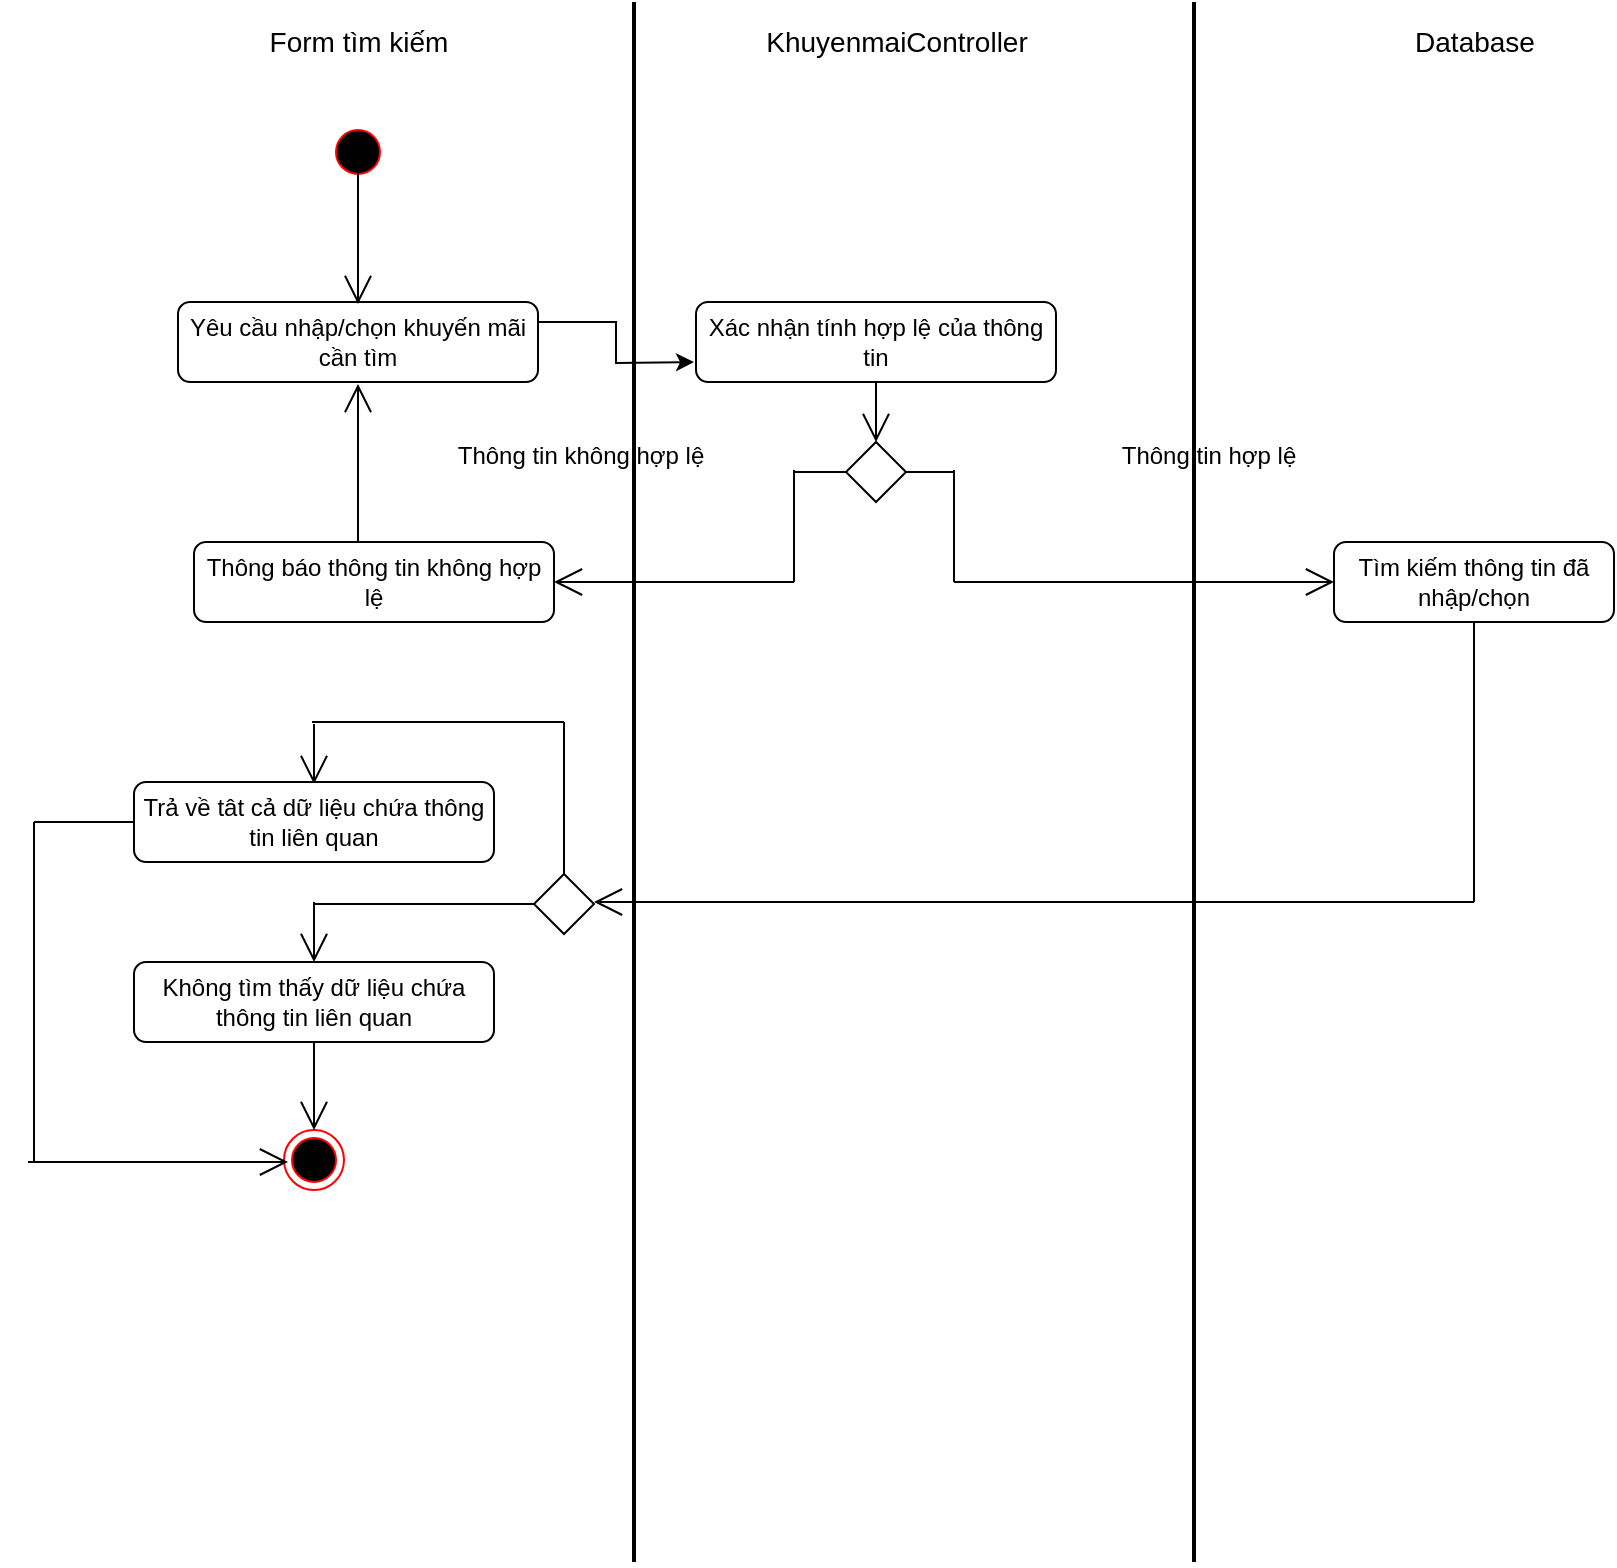 <mxfile version="13.10.6" type="device"><diagram id="kgpKYQtTHZ0yAKxKKP6v" name="Page-1"><mxGraphModel dx="1038" dy="580" grid="1" gridSize="10" guides="1" tooltips="1" connect="1" arrows="1" fold="1" page="1" pageScale="1" pageWidth="850" pageHeight="1100" math="0" shadow="0"><root><mxCell id="0"/><mxCell id="1" parent="0"/><mxCell id="geUjDzyODeVVElR8EI_M-2" value="" style="ellipse;html=1;shape=startState;fillColor=#000000;strokeColor=#ff0000;" parent="1" vertex="1"><mxGeometry x="167" y="130" width="30" height="30" as="geometry"/></mxCell><mxCell id="geUjDzyODeVVElR8EI_M-8" value="" style="endArrow=none;html=1;strokeWidth=2;" parent="1" edge="1"><mxGeometry width="50" height="50" relative="1" as="geometry"><mxPoint x="320" y="850" as="sourcePoint"/><mxPoint x="320" y="70" as="targetPoint"/></mxGeometry></mxCell><mxCell id="geUjDzyODeVVElR8EI_M-9" value="" style="endArrow=none;html=1;strokeWidth=2;" parent="1" edge="1"><mxGeometry width="50" height="50" relative="1" as="geometry"><mxPoint x="600" y="850" as="sourcePoint"/><mxPoint x="600" y="70" as="targetPoint"/></mxGeometry></mxCell><mxCell id="vnWvoLKCVPe496X-5T6t-5" style="edgeStyle=orthogonalEdgeStyle;rounded=0;orthogonalLoop=1;jettySize=auto;html=1;exitX=1;exitY=0.25;exitDx=0;exitDy=0;" parent="1" source="geUjDzyODeVVElR8EI_M-16" edge="1"><mxGeometry relative="1" as="geometry"><mxPoint x="350" y="250" as="targetPoint"/></mxGeometry></mxCell><mxCell id="geUjDzyODeVVElR8EI_M-16" value="Yêu cầu nhập/chọn khuyến mãi cần tìm" style="rounded=1;whiteSpace=wrap;html=1;strokeWidth=1;" parent="1" vertex="1"><mxGeometry x="92" y="220" width="180" height="40" as="geometry"/></mxCell><mxCell id="geUjDzyODeVVElR8EI_M-1" value="" style="ellipse;html=1;shape=endState;fillColor=#000000;strokeColor=#ff0000;" parent="1" vertex="1"><mxGeometry x="145" y="634" width="30" height="30" as="geometry"/></mxCell><mxCell id="geUjDzyODeVVElR8EI_M-76" value="&lt;font style=&quot;font-size: 14px&quot;&gt;Database&lt;/font&gt;" style="text;html=1;align=center;verticalAlign=middle;resizable=0;points=[];autosize=1;" parent="1" vertex="1"><mxGeometry x="700" y="80" width="80" height="20" as="geometry"/></mxCell><mxCell id="geUjDzyODeVVElR8EI_M-77" value="&lt;span style=&quot;font-size: 14px&quot;&gt;KhuyenmaiController&lt;/span&gt;" style="text;html=1;align=center;verticalAlign=middle;resizable=0;points=[];autosize=1;" parent="1" vertex="1"><mxGeometry x="376" y="80" width="150" height="20" as="geometry"/></mxCell><mxCell id="geUjDzyODeVVElR8EI_M-78" value="&lt;font style=&quot;font-size: 14px&quot;&gt;Form tìm kiếm&lt;/font&gt;" style="text;html=1;align=center;verticalAlign=middle;resizable=0;points=[];autosize=1;" parent="1" vertex="1"><mxGeometry x="127" y="80" width="110" height="20" as="geometry"/></mxCell><mxCell id="vnWvoLKCVPe496X-5T6t-2" value="" style="endArrow=open;endFill=1;endSize=12;html=1;" parent="1" edge="1"><mxGeometry width="160" relative="1" as="geometry"><mxPoint x="182" y="151" as="sourcePoint"/><mxPoint x="182" y="221" as="targetPoint"/></mxGeometry></mxCell><mxCell id="vnWvoLKCVPe496X-5T6t-3" value="Xác nhận tính hợp lệ của thông tin" style="rounded=1;whiteSpace=wrap;html=1;strokeWidth=1;" parent="1" vertex="1"><mxGeometry x="351" y="220" width="180" height="40" as="geometry"/></mxCell><mxCell id="vnWvoLKCVPe496X-5T6t-6" value="" style="endArrow=open;endFill=1;endSize=12;html=1;exitX=0.5;exitY=1;exitDx=0;exitDy=0;" parent="1" source="vnWvoLKCVPe496X-5T6t-3" edge="1"><mxGeometry width="160" relative="1" as="geometry"><mxPoint x="440" y="270" as="sourcePoint"/><mxPoint x="441" y="290" as="targetPoint"/></mxGeometry></mxCell><mxCell id="vnWvoLKCVPe496X-5T6t-7" value="" style="rhombus;" parent="1" vertex="1"><mxGeometry x="426" y="290" width="30" height="30" as="geometry"/></mxCell><mxCell id="vnWvoLKCVPe496X-5T6t-8" value="" style="endArrow=none;html=1;entryX=0;entryY=0.5;entryDx=0;entryDy=0;" parent="1" target="vnWvoLKCVPe496X-5T6t-7" edge="1"><mxGeometry width="50" height="50" relative="1" as="geometry"><mxPoint x="400" y="305" as="sourcePoint"/><mxPoint x="450" y="330" as="targetPoint"/></mxGeometry></mxCell><mxCell id="vnWvoLKCVPe496X-5T6t-9" value="" style="endArrow=none;html=1;exitX=1;exitY=0.5;exitDx=0;exitDy=0;" parent="1" source="vnWvoLKCVPe496X-5T6t-7" edge="1"><mxGeometry width="50" height="50" relative="1" as="geometry"><mxPoint x="510" y="310" as="sourcePoint"/><mxPoint x="480" y="305" as="targetPoint"/></mxGeometry></mxCell><mxCell id="vnWvoLKCVPe496X-5T6t-10" value="" style="endArrow=none;html=1;" parent="1" edge="1"><mxGeometry width="50" height="50" relative="1" as="geometry"><mxPoint x="400" y="360" as="sourcePoint"/><mxPoint x="400" y="304" as="targetPoint"/></mxGeometry></mxCell><mxCell id="vnWvoLKCVPe496X-5T6t-11" value="" style="endArrow=none;html=1;" parent="1" edge="1"><mxGeometry width="50" height="50" relative="1" as="geometry"><mxPoint x="480" y="360" as="sourcePoint"/><mxPoint x="480" y="304" as="targetPoint"/></mxGeometry></mxCell><mxCell id="vnWvoLKCVPe496X-5T6t-12" value="" style="endArrow=open;endFill=1;endSize=12;html=1;" parent="1" edge="1"><mxGeometry width="160" relative="1" as="geometry"><mxPoint x="400" y="360" as="sourcePoint"/><mxPoint x="280" y="360" as="targetPoint"/></mxGeometry></mxCell><mxCell id="vnWvoLKCVPe496X-5T6t-13" value="" style="endArrow=open;endFill=1;endSize=12;html=1;" parent="1" edge="1"><mxGeometry width="160" relative="1" as="geometry"><mxPoint x="480" y="360" as="sourcePoint"/><mxPoint x="670" y="360" as="targetPoint"/></mxGeometry></mxCell><mxCell id="vnWvoLKCVPe496X-5T6t-15" value="Tìm kiếm thông tin đã nhập/chọn" style="rounded=1;whiteSpace=wrap;html=1;strokeWidth=1;" parent="1" vertex="1"><mxGeometry x="670" y="340" width="140" height="40" as="geometry"/></mxCell><mxCell id="vnWvoLKCVPe496X-5T6t-16" value="Thông báo thông tin không hợp lệ" style="rounded=1;whiteSpace=wrap;html=1;strokeWidth=1;" parent="1" vertex="1"><mxGeometry x="100" y="340" width="180" height="40" as="geometry"/></mxCell><mxCell id="vnWvoLKCVPe496X-5T6t-17" value="" style="endArrow=open;endFill=1;endSize=12;html=1;" parent="1" edge="1"><mxGeometry width="160" relative="1" as="geometry"><mxPoint x="182" y="340" as="sourcePoint"/><mxPoint x="182" y="261" as="targetPoint"/></mxGeometry></mxCell><mxCell id="vnWvoLKCVPe496X-5T6t-18" value="Thông tin không hợp lệ" style="text;html=1;align=center;verticalAlign=middle;resizable=0;points=[];autosize=1;" parent="1" vertex="1"><mxGeometry x="223" y="287" width="140" height="20" as="geometry"/></mxCell><mxCell id="vnWvoLKCVPe496X-5T6t-19" value="Thông tin hợp lệ" style="text;html=1;align=center;verticalAlign=middle;resizable=0;points=[];autosize=1;" parent="1" vertex="1"><mxGeometry x="557" y="287" width="100" height="20" as="geometry"/></mxCell><mxCell id="vnWvoLKCVPe496X-5T6t-21" value="" style="endArrow=none;html=1;entryX=0.5;entryY=1;entryDx=0;entryDy=0;" parent="1" target="vnWvoLKCVPe496X-5T6t-15" edge="1"><mxGeometry width="50" height="50" relative="1" as="geometry"><mxPoint x="740" y="520" as="sourcePoint"/><mxPoint x="760" y="460" as="targetPoint"/></mxGeometry></mxCell><mxCell id="vnWvoLKCVPe496X-5T6t-22" value="" style="endArrow=open;endFill=1;endSize=12;html=1;" parent="1" edge="1"><mxGeometry width="160" relative="1" as="geometry"><mxPoint x="740" y="520" as="sourcePoint"/><mxPoint x="300" y="520" as="targetPoint"/></mxGeometry></mxCell><mxCell id="vnWvoLKCVPe496X-5T6t-23" value="" style="rhombus;" parent="1" vertex="1"><mxGeometry x="270" y="506" width="30" height="30" as="geometry"/></mxCell><mxCell id="vnWvoLKCVPe496X-5T6t-25" value="" style="endArrow=none;html=1;exitX=0.5;exitY=0;exitDx=0;exitDy=0;" parent="1" edge="1"><mxGeometry width="50" height="50" relative="1" as="geometry"><mxPoint x="285" y="506" as="sourcePoint"/><mxPoint x="285" y="430" as="targetPoint"/></mxGeometry></mxCell><mxCell id="vnWvoLKCVPe496X-5T6t-26" value="" style="endArrow=none;html=1;" parent="1" edge="1"><mxGeometry width="50" height="50" relative="1" as="geometry"><mxPoint x="159" y="430" as="sourcePoint"/><mxPoint x="285" y="430" as="targetPoint"/></mxGeometry></mxCell><mxCell id="vnWvoLKCVPe496X-5T6t-27" value="" style="endArrow=open;endFill=1;endSize=12;html=1;" parent="1" edge="1"><mxGeometry width="160" relative="1" as="geometry"><mxPoint x="160" y="431" as="sourcePoint"/><mxPoint x="160" y="461" as="targetPoint"/></mxGeometry></mxCell><mxCell id="vnWvoLKCVPe496X-5T6t-28" value="Trả về tât cả dữ liệu chứa thông tin liên quan" style="rounded=1;whiteSpace=wrap;html=1;strokeWidth=1;" parent="1" vertex="1"><mxGeometry x="70" y="460" width="180" height="40" as="geometry"/></mxCell><mxCell id="vnWvoLKCVPe496X-5T6t-30" value="" style="endArrow=none;html=1;entryX=0;entryY=0.5;entryDx=0;entryDy=0;" parent="1" target="vnWvoLKCVPe496X-5T6t-23" edge="1"><mxGeometry width="50" height="50" relative="1" as="geometry"><mxPoint x="160" y="521" as="sourcePoint"/><mxPoint x="250" y="560" as="targetPoint"/></mxGeometry></mxCell><mxCell id="vnWvoLKCVPe496X-5T6t-31" value="" style="endArrow=open;endFill=1;endSize=12;html=1;" parent="1" edge="1"><mxGeometry width="160" relative="1" as="geometry"><mxPoint x="160" y="520" as="sourcePoint"/><mxPoint x="160" y="550" as="targetPoint"/></mxGeometry></mxCell><mxCell id="vnWvoLKCVPe496X-5T6t-32" value="Không tìm thấy dữ liệu chứa thông tin liên quan" style="rounded=1;whiteSpace=wrap;html=1;strokeWidth=1;" parent="1" vertex="1"><mxGeometry x="70" y="550" width="180" height="40" as="geometry"/></mxCell><mxCell id="vnWvoLKCVPe496X-5T6t-34" value="" style="endArrow=open;endFill=1;endSize=12;html=1;exitX=0.5;exitY=1;exitDx=0;exitDy=0;entryX=0.5;entryY=0;entryDx=0;entryDy=0;" parent="1" source="vnWvoLKCVPe496X-5T6t-32" target="geUjDzyODeVVElR8EI_M-1" edge="1"><mxGeometry width="160" relative="1" as="geometry"><mxPoint x="190" y="640" as="sourcePoint"/><mxPoint x="350" y="640" as="targetPoint"/></mxGeometry></mxCell><mxCell id="vnWvoLKCVPe496X-5T6t-35" value="" style="endArrow=none;html=1;entryX=0;entryY=0.5;entryDx=0;entryDy=0;" parent="1" target="vnWvoLKCVPe496X-5T6t-28" edge="1"><mxGeometry width="50" height="50" relative="1" as="geometry"><mxPoint x="20" y="480" as="sourcePoint"/><mxPoint x="60" y="450" as="targetPoint"/></mxGeometry></mxCell><mxCell id="vnWvoLKCVPe496X-5T6t-36" value="" style="endArrow=none;html=1;" parent="1" edge="1"><mxGeometry width="50" height="50" relative="1" as="geometry"><mxPoint x="20" y="650" as="sourcePoint"/><mxPoint x="20" y="480" as="targetPoint"/></mxGeometry></mxCell><mxCell id="vnWvoLKCVPe496X-5T6t-37" value="" style="endArrow=open;endFill=1;endSize=12;html=1;" parent="1" edge="1"><mxGeometry width="160" relative="1" as="geometry"><mxPoint x="17" y="650" as="sourcePoint"/><mxPoint x="147" y="650" as="targetPoint"/></mxGeometry></mxCell></root></mxGraphModel></diagram></mxfile>